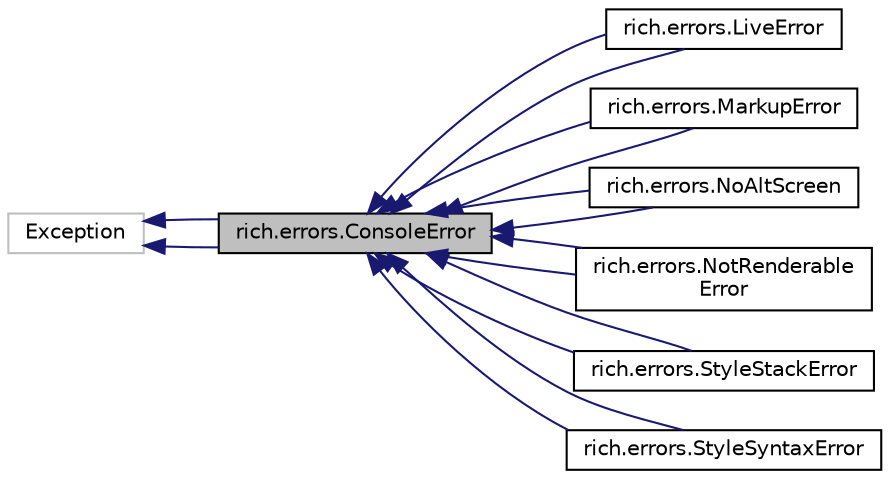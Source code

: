 digraph "rich.errors.ConsoleError"
{
 // LATEX_PDF_SIZE
  edge [fontname="Helvetica",fontsize="10",labelfontname="Helvetica",labelfontsize="10"];
  node [fontname="Helvetica",fontsize="10",shape=record];
  rankdir="LR";
  Node1 [label="rich.errors.ConsoleError",height=0.2,width=0.4,color="black", fillcolor="grey75", style="filled", fontcolor="black",tooltip=" "];
  Node2 -> Node1 [dir="back",color="midnightblue",fontsize="10",style="solid",fontname="Helvetica"];
  Node2 [label="Exception",height=0.2,width=0.4,color="grey75", fillcolor="white", style="filled",tooltip=" "];
  Node2 -> Node1 [dir="back",color="midnightblue",fontsize="10",style="solid",fontname="Helvetica"];
  Node1 -> Node3 [dir="back",color="midnightblue",fontsize="10",style="solid",fontname="Helvetica"];
  Node3 [label="rich.errors.LiveError",height=0.2,width=0.4,color="black", fillcolor="white", style="filled",URL="$classrich_1_1errors_1_1LiveError.html",tooltip=" "];
  Node1 -> Node3 [dir="back",color="midnightblue",fontsize="10",style="solid",fontname="Helvetica"];
  Node1 -> Node4 [dir="back",color="midnightblue",fontsize="10",style="solid",fontname="Helvetica"];
  Node4 [label="rich.errors.MarkupError",height=0.2,width=0.4,color="black", fillcolor="white", style="filled",URL="$classrich_1_1errors_1_1MarkupError.html",tooltip=" "];
  Node1 -> Node4 [dir="back",color="midnightblue",fontsize="10",style="solid",fontname="Helvetica"];
  Node1 -> Node5 [dir="back",color="midnightblue",fontsize="10",style="solid",fontname="Helvetica"];
  Node5 [label="rich.errors.NoAltScreen",height=0.2,width=0.4,color="black", fillcolor="white", style="filled",URL="$classrich_1_1errors_1_1NoAltScreen.html",tooltip=" "];
  Node1 -> Node5 [dir="back",color="midnightblue",fontsize="10",style="solid",fontname="Helvetica"];
  Node1 -> Node6 [dir="back",color="midnightblue",fontsize="10",style="solid",fontname="Helvetica"];
  Node6 [label="rich.errors.NotRenderable\lError",height=0.2,width=0.4,color="black", fillcolor="white", style="filled",URL="$classrich_1_1errors_1_1NotRenderableError.html",tooltip=" "];
  Node1 -> Node6 [dir="back",color="midnightblue",fontsize="10",style="solid",fontname="Helvetica"];
  Node1 -> Node7 [dir="back",color="midnightblue",fontsize="10",style="solid",fontname="Helvetica"];
  Node7 [label="rich.errors.StyleStackError",height=0.2,width=0.4,color="black", fillcolor="white", style="filled",URL="$classrich_1_1errors_1_1StyleStackError.html",tooltip=" "];
  Node1 -> Node7 [dir="back",color="midnightblue",fontsize="10",style="solid",fontname="Helvetica"];
  Node1 -> Node8 [dir="back",color="midnightblue",fontsize="10",style="solid",fontname="Helvetica"];
  Node8 [label="rich.errors.StyleSyntaxError",height=0.2,width=0.4,color="black", fillcolor="white", style="filled",URL="$classrich_1_1errors_1_1StyleSyntaxError.html",tooltip=" "];
  Node1 -> Node8 [dir="back",color="midnightblue",fontsize="10",style="solid",fontname="Helvetica"];
}
